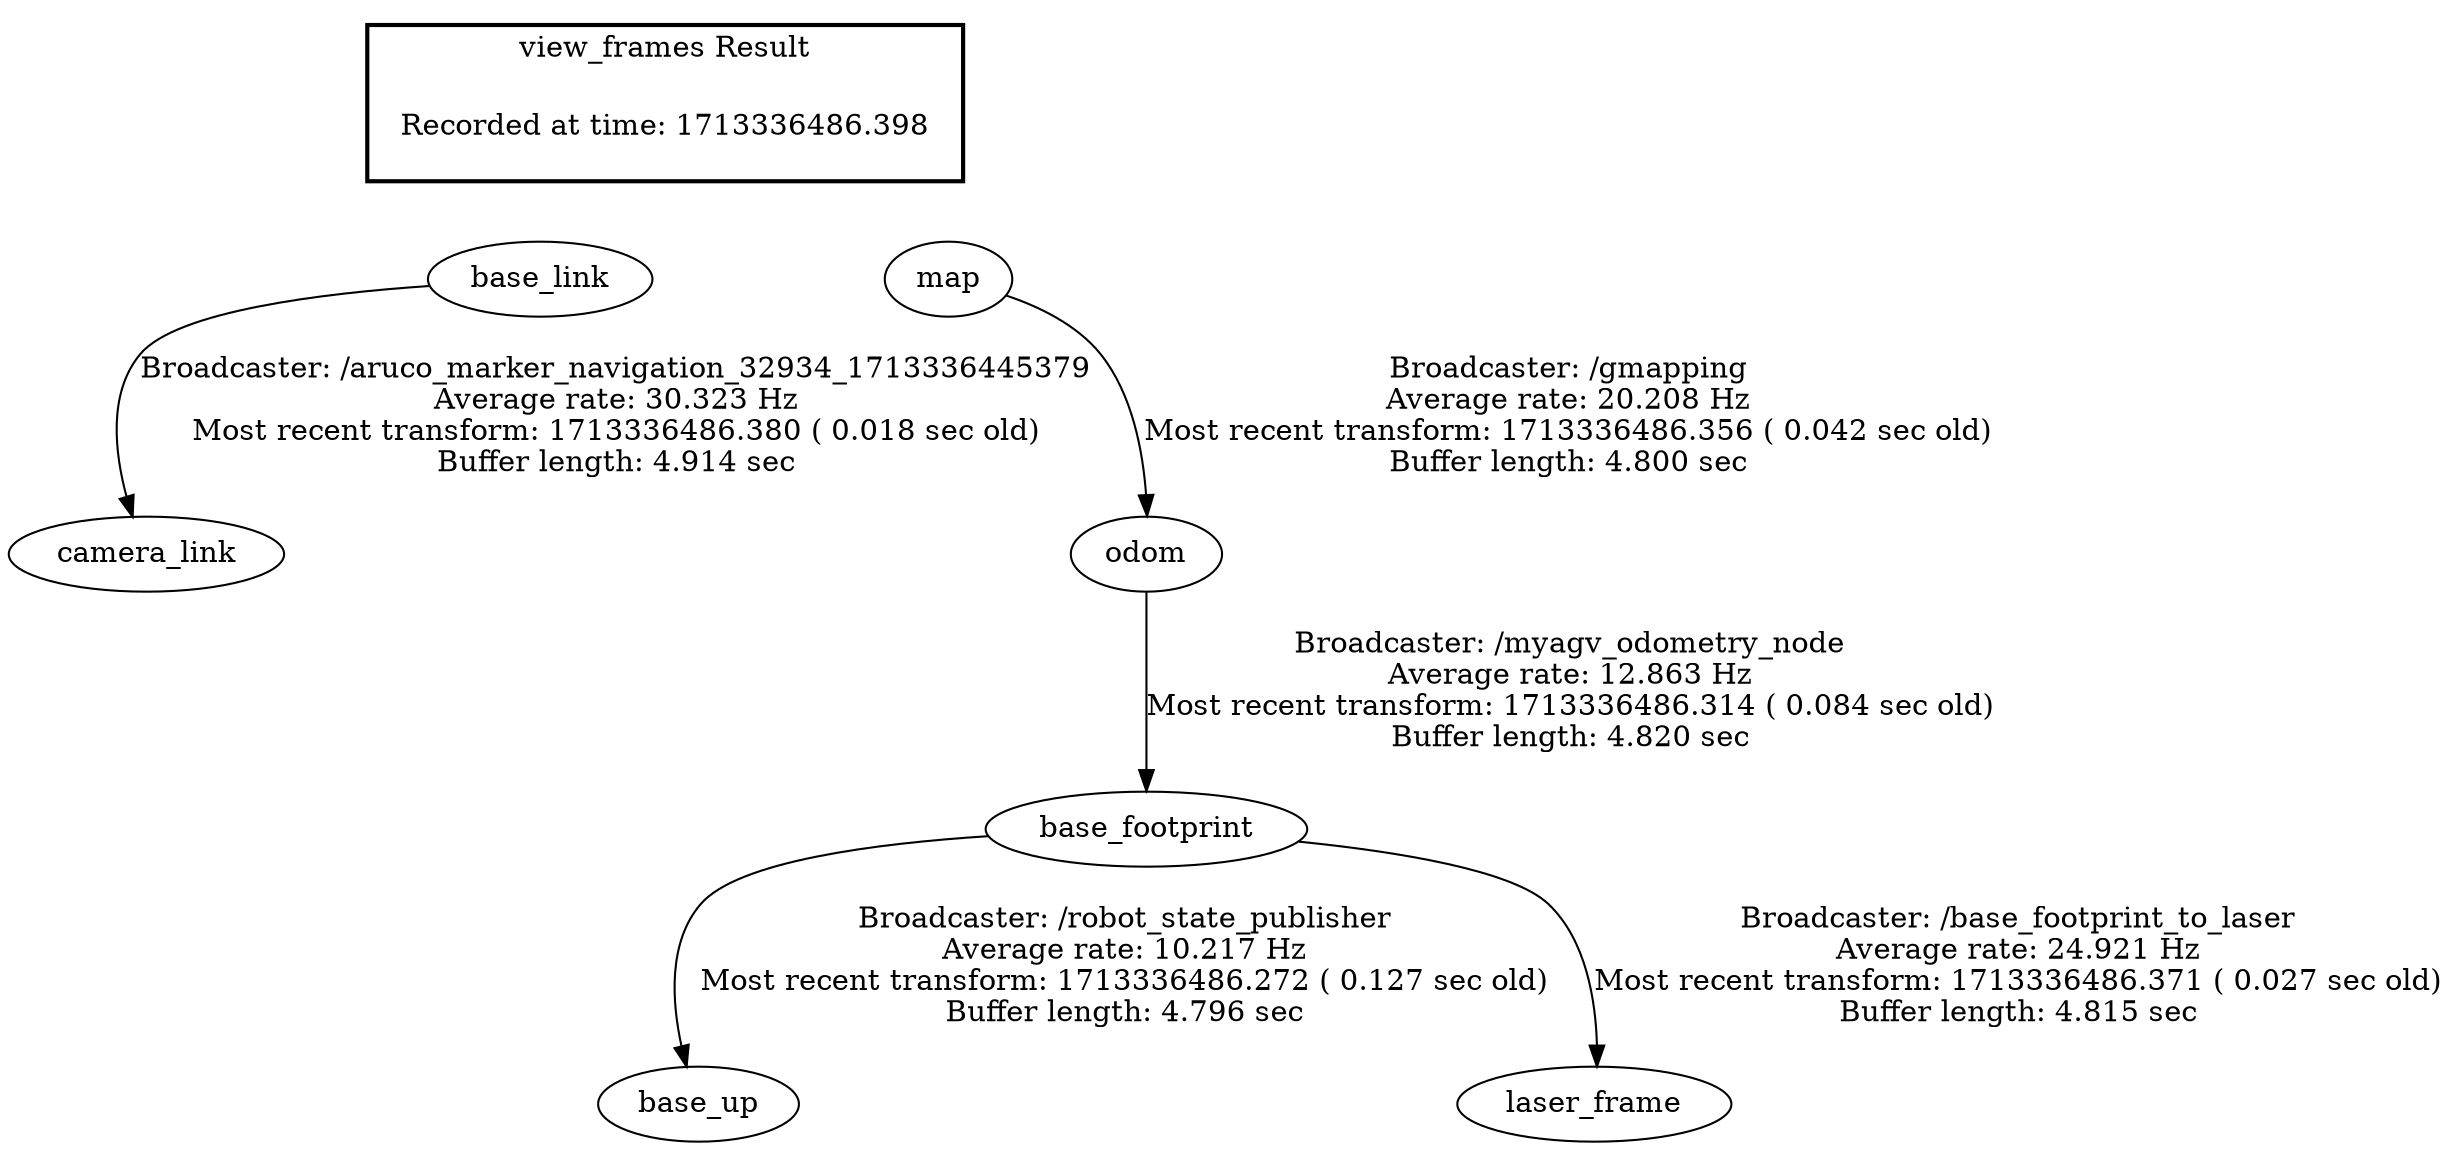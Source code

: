 digraph G {
"base_link" -> "camera_link"[label="Broadcaster: /aruco_marker_navigation_32934_1713336445379\nAverage rate: 30.323 Hz\nMost recent transform: 1713336486.380 ( 0.018 sec old)\nBuffer length: 4.914 sec\n"];
"base_footprint" -> "base_up"[label="Broadcaster: /robot_state_publisher\nAverage rate: 10.217 Hz\nMost recent transform: 1713336486.272 ( 0.127 sec old)\nBuffer length: 4.796 sec\n"];
"odom" -> "base_footprint"[label="Broadcaster: /myagv_odometry_node\nAverage rate: 12.863 Hz\nMost recent transform: 1713336486.314 ( 0.084 sec old)\nBuffer length: 4.820 sec\n"];
"map" -> "odom"[label="Broadcaster: /gmapping\nAverage rate: 20.208 Hz\nMost recent transform: 1713336486.356 ( 0.042 sec old)\nBuffer length: 4.800 sec\n"];
"base_footprint" -> "laser_frame"[label="Broadcaster: /base_footprint_to_laser\nAverage rate: 24.921 Hz\nMost recent transform: 1713336486.371 ( 0.027 sec old)\nBuffer length: 4.815 sec\n"];
edge [style=invis];
 subgraph cluster_legend { style=bold; color=black; label ="view_frames Result";
"Recorded at time: 1713336486.398"[ shape=plaintext ] ;
 }->"base_link";
edge [style=invis];
 subgraph cluster_legend { style=bold; color=black; label ="view_frames Result";
"Recorded at time: 1713336486.398"[ shape=plaintext ] ;
 }->"map";
}